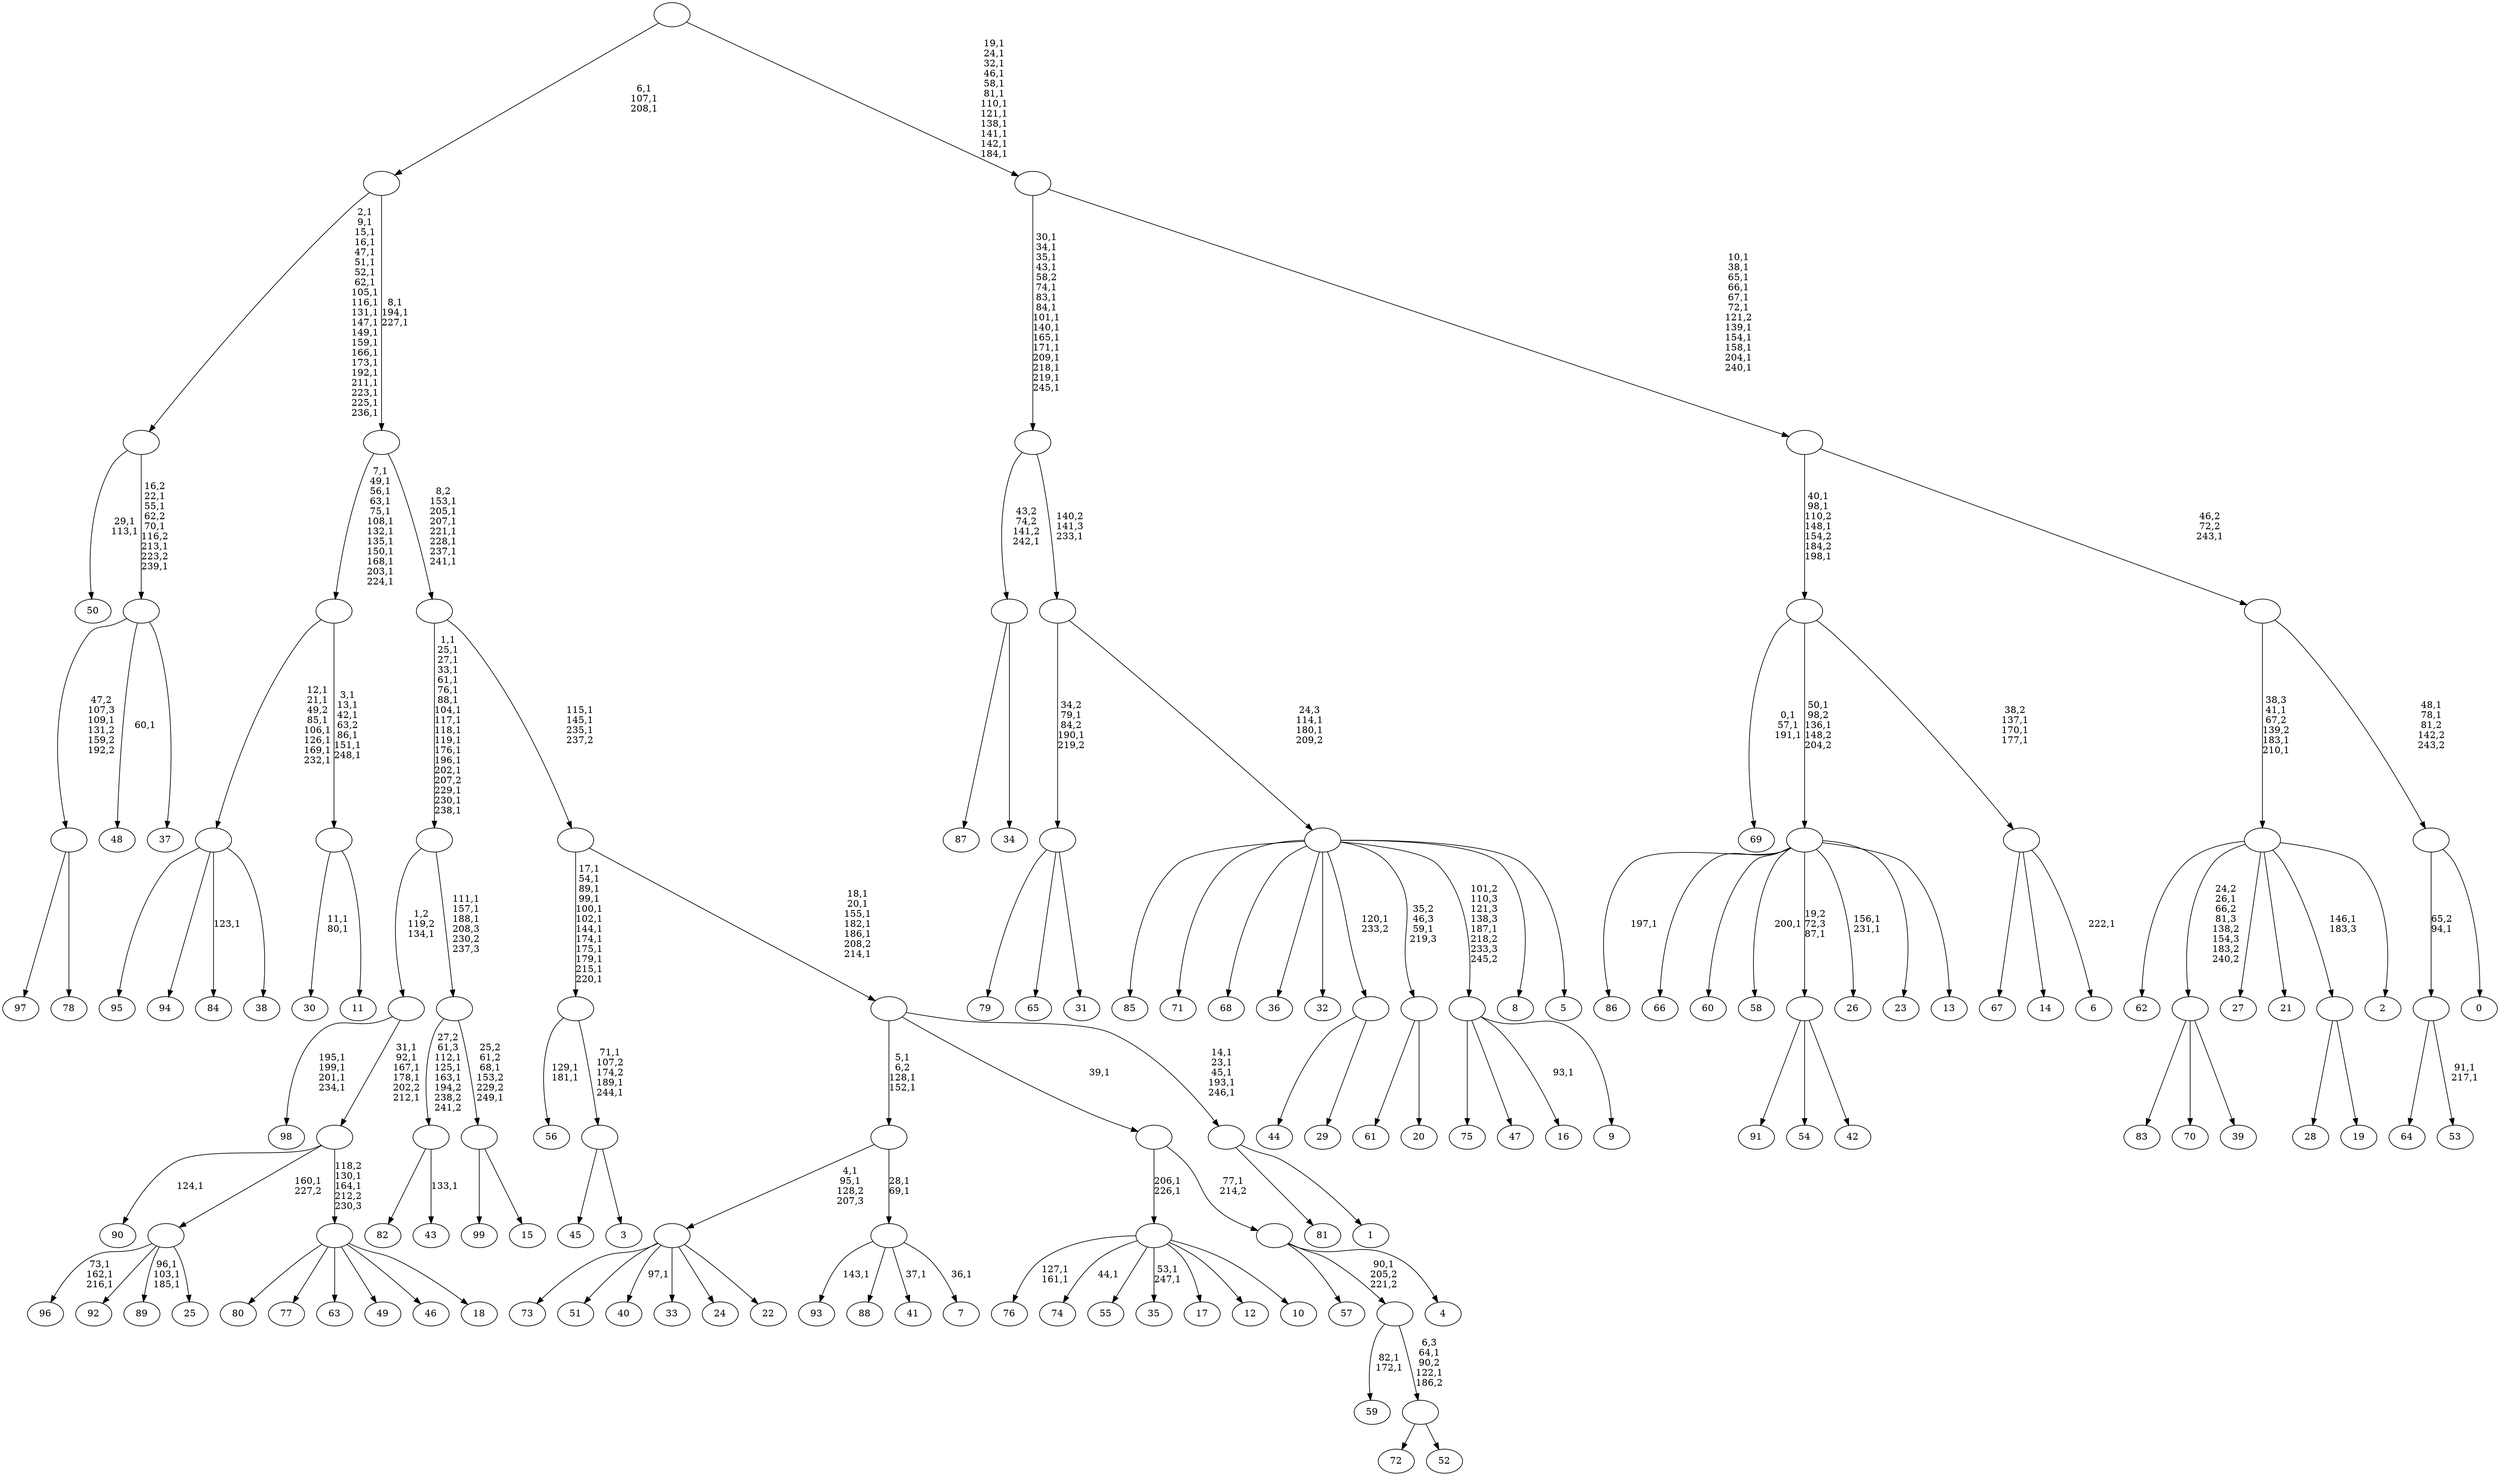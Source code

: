 digraph T {
	350 [label="99"]
	349 [label="98"]
	344 [label="97"]
	343 [label="96"]
	339 [label="95"]
	338 [label="94"]
	337 [label="93"]
	335 [label="92"]
	334 [label="91"]
	333 [label="90"]
	331 [label="89"]
	327 [label="88"]
	326 [label="87"]
	325 [label="86"]
	323 [label="85"]
	322 [label="84"]
	320 [label="83"]
	319 [label="82"]
	318 [label="81"]
	317 [label="80"]
	316 [label="79"]
	315 [label="78"]
	314 [label=""]
	313 [label="77"]
	312 [label="76"]
	309 [label="75"]
	308 [label="74"]
	306 [label="73"]
	305 [label="72"]
	304 [label="71"]
	303 [label="70"]
	302 [label="69"]
	298 [label="68"]
	297 [label="67"]
	296 [label="66"]
	295 [label="65"]
	294 [label="64"]
	293 [label="63"]
	292 [label="62"]
	291 [label="61"]
	290 [label="60"]
	289 [label="59"]
	286 [label="58"]
	284 [label="57"]
	283 [label="56"]
	280 [label="55"]
	279 [label="54"]
	278 [label="53"]
	275 [label=""]
	274 [label="52"]
	273 [label=""]
	271 [label=""]
	270 [label="51"]
	269 [label="50"]
	266 [label="49"]
	265 [label="48"]
	263 [label="47"]
	262 [label="46"]
	261 [label="45"]
	260 [label="44"]
	259 [label="43"]
	257 [label=""]
	254 [label="42"]
	253 [label=""]
	252 [label="41"]
	250 [label="40"]
	248 [label="39"]
	247 [label=""]
	246 [label="38"]
	245 [label=""]
	238 [label="37"]
	237 [label=""]
	232 [label=""]
	211 [label="36"]
	210 [label="35"]
	207 [label="34"]
	206 [label=""]
	205 [label="33"]
	204 [label="32"]
	203 [label="31"]
	202 [label=""]
	200 [label="30"]
	197 [label="29"]
	196 [label=""]
	195 [label="28"]
	194 [label="27"]
	193 [label="26"]
	190 [label="25"]
	189 [label=""]
	188 [label="24"]
	187 [label="23"]
	186 [label="22"]
	185 [label=""]
	183 [label="21"]
	182 [label="20"]
	181 [label=""]
	180 [label="19"]
	179 [label=""]
	178 [label="18"]
	177 [label=""]
	175 [label=""]
	170 [label=""]
	169 [label="17"]
	168 [label="16"]
	166 [label="15"]
	165 [label=""]
	163 [label=""]
	160 [label=""]
	143 [label="14"]
	142 [label="13"]
	141 [label=""]
	139 [label="12"]
	138 [label="11"]
	137 [label=""]
	131 [label=""]
	119 [label="10"]
	118 [label=""]
	116 [label="9"]
	115 [label=""]
	114 [label="8"]
	113 [label="7"]
	111 [label=""]
	109 [label=""]
	106 [label="6"]
	104 [label=""]
	101 [label=""]
	97 [label="5"]
	96 [label=""]
	94 [label=""]
	93 [label=""]
	78 [label="4"]
	77 [label=""]
	76 [label=""]
	75 [label="3"]
	74 [label=""]
	71 [label=""]
	59 [label="2"]
	58 [label=""]
	55 [label="1"]
	54 [label=""]
	49 [label=""]
	43 [label=""]
	40 [label=""]
	33 [label=""]
	30 [label=""]
	27 [label="0"]
	26 [label=""]
	24 [label=""]
	23 [label=""]
	12 [label=""]
	0 [label=""]
	314 -> 344 [label=""]
	314 -> 315 [label=""]
	275 -> 278 [label="91,1\n217,1"]
	275 -> 294 [label=""]
	273 -> 305 [label=""]
	273 -> 274 [label=""]
	271 -> 273 [label="6,3\n64,1\n90,2\n122,1\n186,2"]
	271 -> 289 [label="82,1\n172,1"]
	257 -> 259 [label="133,1"]
	257 -> 319 [label=""]
	253 -> 334 [label=""]
	253 -> 279 [label=""]
	253 -> 254 [label=""]
	247 -> 320 [label=""]
	247 -> 303 [label=""]
	247 -> 248 [label=""]
	245 -> 322 [label="123,1"]
	245 -> 339 [label=""]
	245 -> 338 [label=""]
	245 -> 246 [label=""]
	237 -> 265 [label="60,1"]
	237 -> 314 [label="47,2\n107,3\n109,1\n131,2\n159,2\n192,2"]
	237 -> 238 [label=""]
	232 -> 237 [label="16,2\n22,1\n55,1\n62,2\n70,1\n116,2\n213,1\n223,2\n239,1"]
	232 -> 269 [label="29,1\n113,1"]
	206 -> 326 [label=""]
	206 -> 207 [label=""]
	202 -> 316 [label=""]
	202 -> 295 [label=""]
	202 -> 203 [label=""]
	196 -> 260 [label=""]
	196 -> 197 [label=""]
	189 -> 331 [label="96,1\n103,1\n185,1"]
	189 -> 343 [label="73,1\n162,1\n216,1"]
	189 -> 335 [label=""]
	189 -> 190 [label=""]
	185 -> 250 [label="97,1"]
	185 -> 306 [label=""]
	185 -> 270 [label=""]
	185 -> 205 [label=""]
	185 -> 188 [label=""]
	185 -> 186 [label=""]
	181 -> 291 [label=""]
	181 -> 182 [label=""]
	179 -> 195 [label=""]
	179 -> 180 [label=""]
	177 -> 317 [label=""]
	177 -> 313 [label=""]
	177 -> 293 [label=""]
	177 -> 266 [label=""]
	177 -> 262 [label=""]
	177 -> 178 [label=""]
	175 -> 177 [label="118,2\n130,1\n164,1\n212,2\n230,3"]
	175 -> 333 [label="124,1"]
	175 -> 189 [label="160,1\n227,2"]
	170 -> 175 [label="31,1\n92,1\n167,1\n178,1\n202,2\n212,1"]
	170 -> 349 [label="195,1\n199,1\n201,1\n234,1"]
	165 -> 350 [label=""]
	165 -> 166 [label=""]
	163 -> 165 [label="25,2\n61,2\n68,1\n153,2\n229,2\n249,1"]
	163 -> 257 [label="27,2\n61,3\n112,1\n125,1\n163,1\n194,2\n238,2\n241,2"]
	160 -> 163 [label="111,1\n157,1\n188,1\n208,3\n230,2\n237,3"]
	160 -> 170 [label="1,2\n119,2\n134,1"]
	141 -> 193 [label="156,1\n231,1"]
	141 -> 286 [label="200,1"]
	141 -> 325 [label="197,1"]
	141 -> 296 [label=""]
	141 -> 290 [label=""]
	141 -> 253 [label="19,2\n72,3\n87,1"]
	141 -> 187 [label=""]
	141 -> 142 [label=""]
	137 -> 200 [label="11,1\n80,1"]
	137 -> 138 [label=""]
	131 -> 137 [label="3,1\n13,1\n42,1\n63,2\n86,1\n151,1\n248,1"]
	131 -> 245 [label="12,1\n21,1\n49,2\n85,1\n106,1\n126,1\n169,1\n232,1"]
	118 -> 210 [label="53,1\n247,1"]
	118 -> 308 [label="44,1"]
	118 -> 312 [label="127,1\n161,1"]
	118 -> 280 [label=""]
	118 -> 169 [label=""]
	118 -> 139 [label=""]
	118 -> 119 [label=""]
	115 -> 168 [label="93,1"]
	115 -> 309 [label=""]
	115 -> 263 [label=""]
	115 -> 116 [label=""]
	111 -> 113 [label="36,1"]
	111 -> 252 [label="37,1"]
	111 -> 337 [label="143,1"]
	111 -> 327 [label=""]
	109 -> 111 [label="28,1\n69,1"]
	109 -> 185 [label="4,1\n95,1\n128,2\n207,3"]
	104 -> 106 [label="222,1"]
	104 -> 297 [label=""]
	104 -> 143 [label=""]
	101 -> 104 [label="38,2\n137,1\n170,1\n177,1"]
	101 -> 141 [label="50,1\n98,2\n136,1\n148,2\n204,2"]
	101 -> 302 [label="0,1\n57,1\n191,1"]
	96 -> 323 [label=""]
	96 -> 304 [label=""]
	96 -> 298 [label=""]
	96 -> 211 [label=""]
	96 -> 204 [label=""]
	96 -> 196 [label="120,1\n233,2"]
	96 -> 181 [label="35,2\n46,3\n59,1\n219,3"]
	96 -> 115 [label="101,2\n110,3\n121,3\n138,3\n187,1\n218,2\n233,3\n245,2"]
	96 -> 114 [label=""]
	96 -> 97 [label=""]
	94 -> 96 [label="24,3\n114,1\n180,1\n209,2"]
	94 -> 202 [label="34,2\n79,1\n84,2\n190,1\n219,2"]
	93 -> 206 [label="43,2\n74,2\n141,2\n242,1"]
	93 -> 94 [label="140,2\n141,3\n233,1"]
	77 -> 284 [label=""]
	77 -> 271 [label="90,1\n205,2\n221,2"]
	77 -> 78 [label=""]
	76 -> 118 [label="206,1\n226,1"]
	76 -> 77 [label="77,1\n214,2"]
	74 -> 261 [label=""]
	74 -> 75 [label=""]
	71 -> 74 [label="71,1\n107,2\n174,2\n189,1\n244,1"]
	71 -> 283 [label="129,1\n181,1"]
	58 -> 292 [label=""]
	58 -> 247 [label="24,2\n26,1\n66,2\n81,3\n138,2\n154,3\n183,2\n240,2"]
	58 -> 194 [label=""]
	58 -> 183 [label=""]
	58 -> 179 [label="146,1\n183,3"]
	58 -> 59 [label=""]
	54 -> 318 [label=""]
	54 -> 55 [label=""]
	49 -> 54 [label="14,1\n23,1\n45,1\n193,1\n246,1"]
	49 -> 109 [label="5,1\n6,2\n128,1\n152,1"]
	49 -> 76 [label="39,1"]
	43 -> 49 [label="18,1\n20,1\n155,1\n182,1\n186,1\n208,2\n214,1"]
	43 -> 71 [label="17,1\n54,1\n89,1\n99,1\n100,1\n102,1\n144,1\n174,1\n175,1\n179,1\n215,1\n220,1"]
	40 -> 43 [label="115,1\n145,1\n235,1\n237,2"]
	40 -> 160 [label="1,1\n25,1\n27,1\n33,1\n61,1\n76,1\n88,1\n104,1\n117,1\n118,1\n119,1\n176,1\n196,1\n202,1\n207,2\n229,1\n230,1\n238,1"]
	33 -> 40 [label="8,2\n153,1\n205,1\n207,1\n221,1\n228,1\n237,1\n241,1"]
	33 -> 131 [label="7,1\n49,1\n56,1\n63,1\n75,1\n108,1\n132,1\n135,1\n150,1\n168,1\n203,1\n224,1"]
	30 -> 33 [label="8,1\n194,1\n227,1"]
	30 -> 232 [label="2,1\n9,1\n15,1\n16,1\n47,1\n51,1\n52,1\n62,1\n105,1\n116,1\n131,1\n147,1\n149,1\n159,1\n166,1\n173,1\n192,1\n211,1\n223,1\n225,1\n236,1"]
	26 -> 275 [label="65,2\n94,1"]
	26 -> 27 [label=""]
	24 -> 26 [label="48,1\n78,1\n81,2\n142,2\n243,2"]
	24 -> 58 [label="38,3\n41,1\n67,2\n139,2\n183,1\n210,1"]
	23 -> 101 [label="40,1\n98,1\n110,2\n148,1\n154,2\n184,2\n198,1"]
	23 -> 24 [label="46,2\n72,2\n243,1"]
	12 -> 23 [label="10,1\n38,1\n65,1\n66,1\n67,1\n72,1\n121,2\n139,1\n154,1\n158,1\n204,1\n240,1"]
	12 -> 93 [label="30,1\n34,1\n35,1\n43,1\n58,2\n74,1\n83,1\n84,1\n101,1\n140,1\n165,1\n171,1\n209,1\n218,1\n219,1\n245,1"]
	0 -> 12 [label="19,1\n24,1\n32,1\n46,1\n58,1\n81,1\n110,1\n121,1\n138,1\n141,1\n142,1\n184,1"]
	0 -> 30 [label="6,1\n107,1\n208,1"]
}
